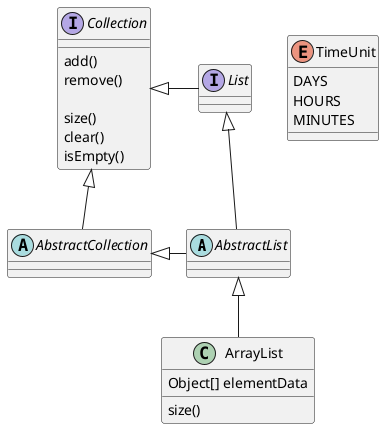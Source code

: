 @startuml
'https://plantuml.com/class-diagram

abstract class AbstractList
abstract AbstractCollection
interface List
interface Collection{
add()
remove()

size()
clear()
isEmpty()
}

List <|-- AbstractList
Collection <|-- AbstractCollection

Collection <|- List
AbstractCollection <|- AbstractList
AbstractList <|-- ArrayList

class ArrayList {
Object[] elementData
size()
}

enum TimeUnit {
DAYS
HOURS
MINUTES
}

@enduml
